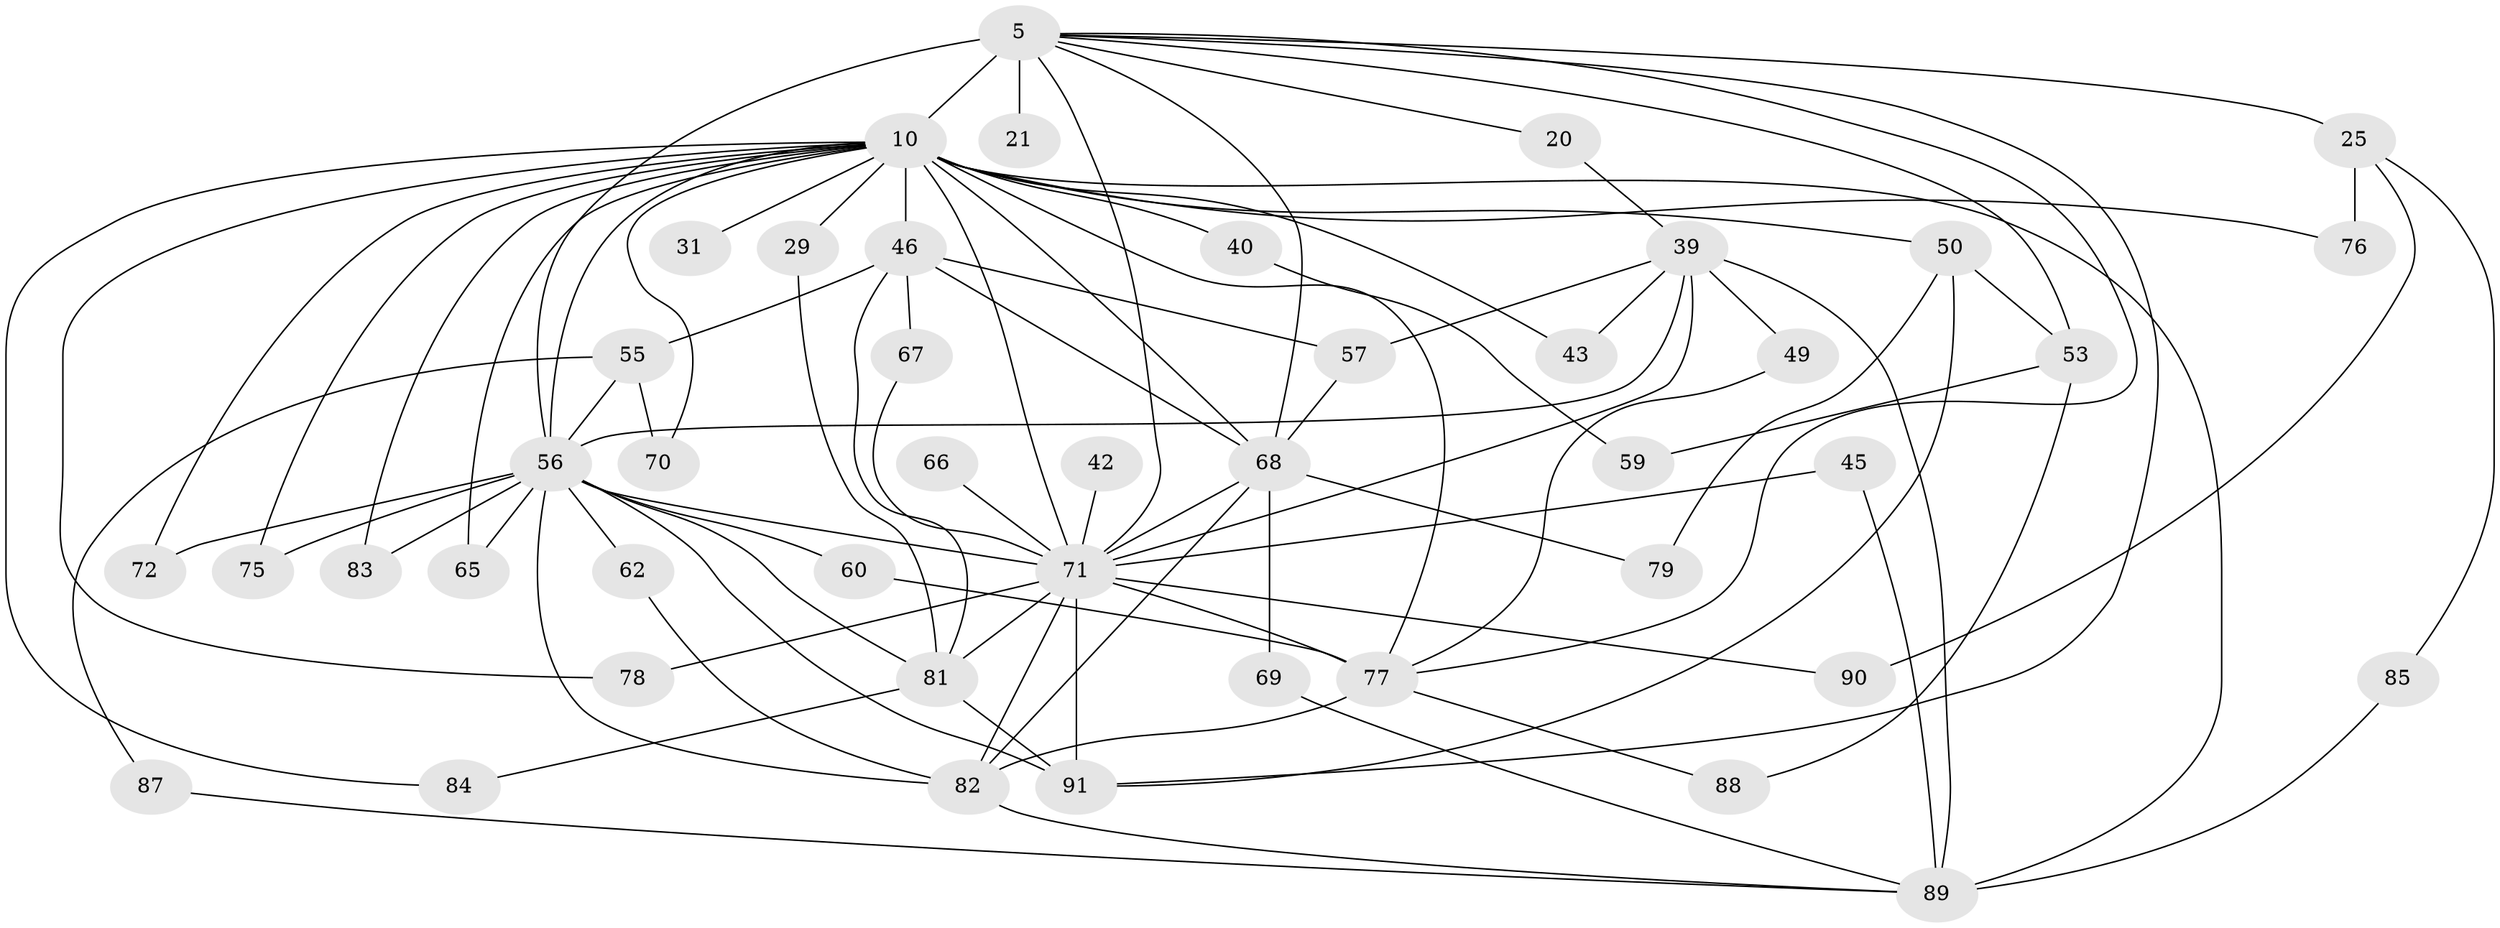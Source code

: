 // original degree distribution, {13: 0.02197802197802198, 16: 0.02197802197802198, 19: 0.01098901098901099, 18: 0.01098901098901099, 21: 0.01098901098901099, 20: 0.01098901098901099, 14: 0.01098901098901099, 26: 0.01098901098901099, 3: 0.2087912087912088, 7: 0.02197802197802198, 5: 0.06593406593406594, 8: 0.01098901098901099, 4: 0.08791208791208792, 2: 0.4835164835164835, 9: 0.01098901098901099}
// Generated by graph-tools (version 1.1) at 2025/46/03/09/25 04:46:37]
// undirected, 45 vertices, 91 edges
graph export_dot {
graph [start="1"]
  node [color=gray90,style=filled];
  5 [super="+3"];
  10 [super="+6"];
  20;
  21 [super="+11"];
  25;
  29;
  31;
  39 [super="+18"];
  40;
  42;
  43;
  45;
  46 [super="+12+33"];
  49;
  50;
  53;
  55;
  56 [super="+37+44+2"];
  57 [super="+27"];
  59;
  60;
  62;
  65;
  66;
  67;
  68 [super="+38+52"];
  69;
  70;
  71 [super="+30+58"];
  72;
  75;
  76 [super="+54"];
  77 [super="+41+61+34"];
  78;
  79;
  81 [super="+73+80"];
  82 [super="+63+74+64"];
  83 [super="+22"];
  84;
  85;
  87;
  88;
  89 [super="+28"];
  90;
  91 [super="+51+86"];
  5 -- 10 [weight=4];
  5 -- 20;
  5 -- 25 [weight=2];
  5 -- 53;
  5 -- 77;
  5 -- 21 [weight=3];
  5 -- 56 [weight=9];
  5 -- 68 [weight=3];
  5 -- 71 [weight=5];
  5 -- 91 [weight=2];
  10 -- 29 [weight=2];
  10 -- 40 [weight=2];
  10 -- 43;
  10 -- 50;
  10 -- 56 [weight=10];
  10 -- 72;
  10 -- 76 [weight=2];
  10 -- 83 [weight=2];
  10 -- 89 [weight=2];
  10 -- 65;
  10 -- 70;
  10 -- 75;
  10 -- 78;
  10 -- 84;
  10 -- 31;
  10 -- 46 [weight=4];
  10 -- 68 [weight=2];
  10 -- 71 [weight=4];
  10 -- 77;
  20 -- 39;
  25 -- 85;
  25 -- 90;
  25 -- 76;
  29 -- 81;
  39 -- 49;
  39 -- 89;
  39 -- 43;
  39 -- 57;
  39 -- 56;
  39 -- 71 [weight=2];
  40 -- 59;
  42 -- 71 [weight=2];
  45 -- 89;
  45 -- 71;
  46 -- 55;
  46 -- 57;
  46 -- 67;
  46 -- 68;
  46 -- 81;
  49 -- 77;
  50 -- 53;
  50 -- 79;
  50 -- 91;
  53 -- 59;
  53 -- 88;
  55 -- 70;
  55 -- 87;
  55 -- 56;
  56 -- 72;
  56 -- 83;
  56 -- 62 [weight=2];
  56 -- 91 [weight=3];
  56 -- 60;
  56 -- 65;
  56 -- 75;
  56 -- 71 [weight=11];
  56 -- 82 [weight=2];
  56 -- 81;
  57 -- 68;
  60 -- 77;
  62 -- 82;
  66 -- 71;
  67 -- 71;
  68 -- 69;
  68 -- 79;
  68 -- 71;
  68 -- 82;
  69 -- 89;
  71 -- 78;
  71 -- 90;
  71 -- 91 [weight=2];
  71 -- 77 [weight=3];
  71 -- 82;
  71 -- 81;
  77 -- 88;
  77 -- 82;
  81 -- 84;
  81 -- 91;
  82 -- 89 [weight=2];
  85 -- 89;
  87 -- 89;
}
